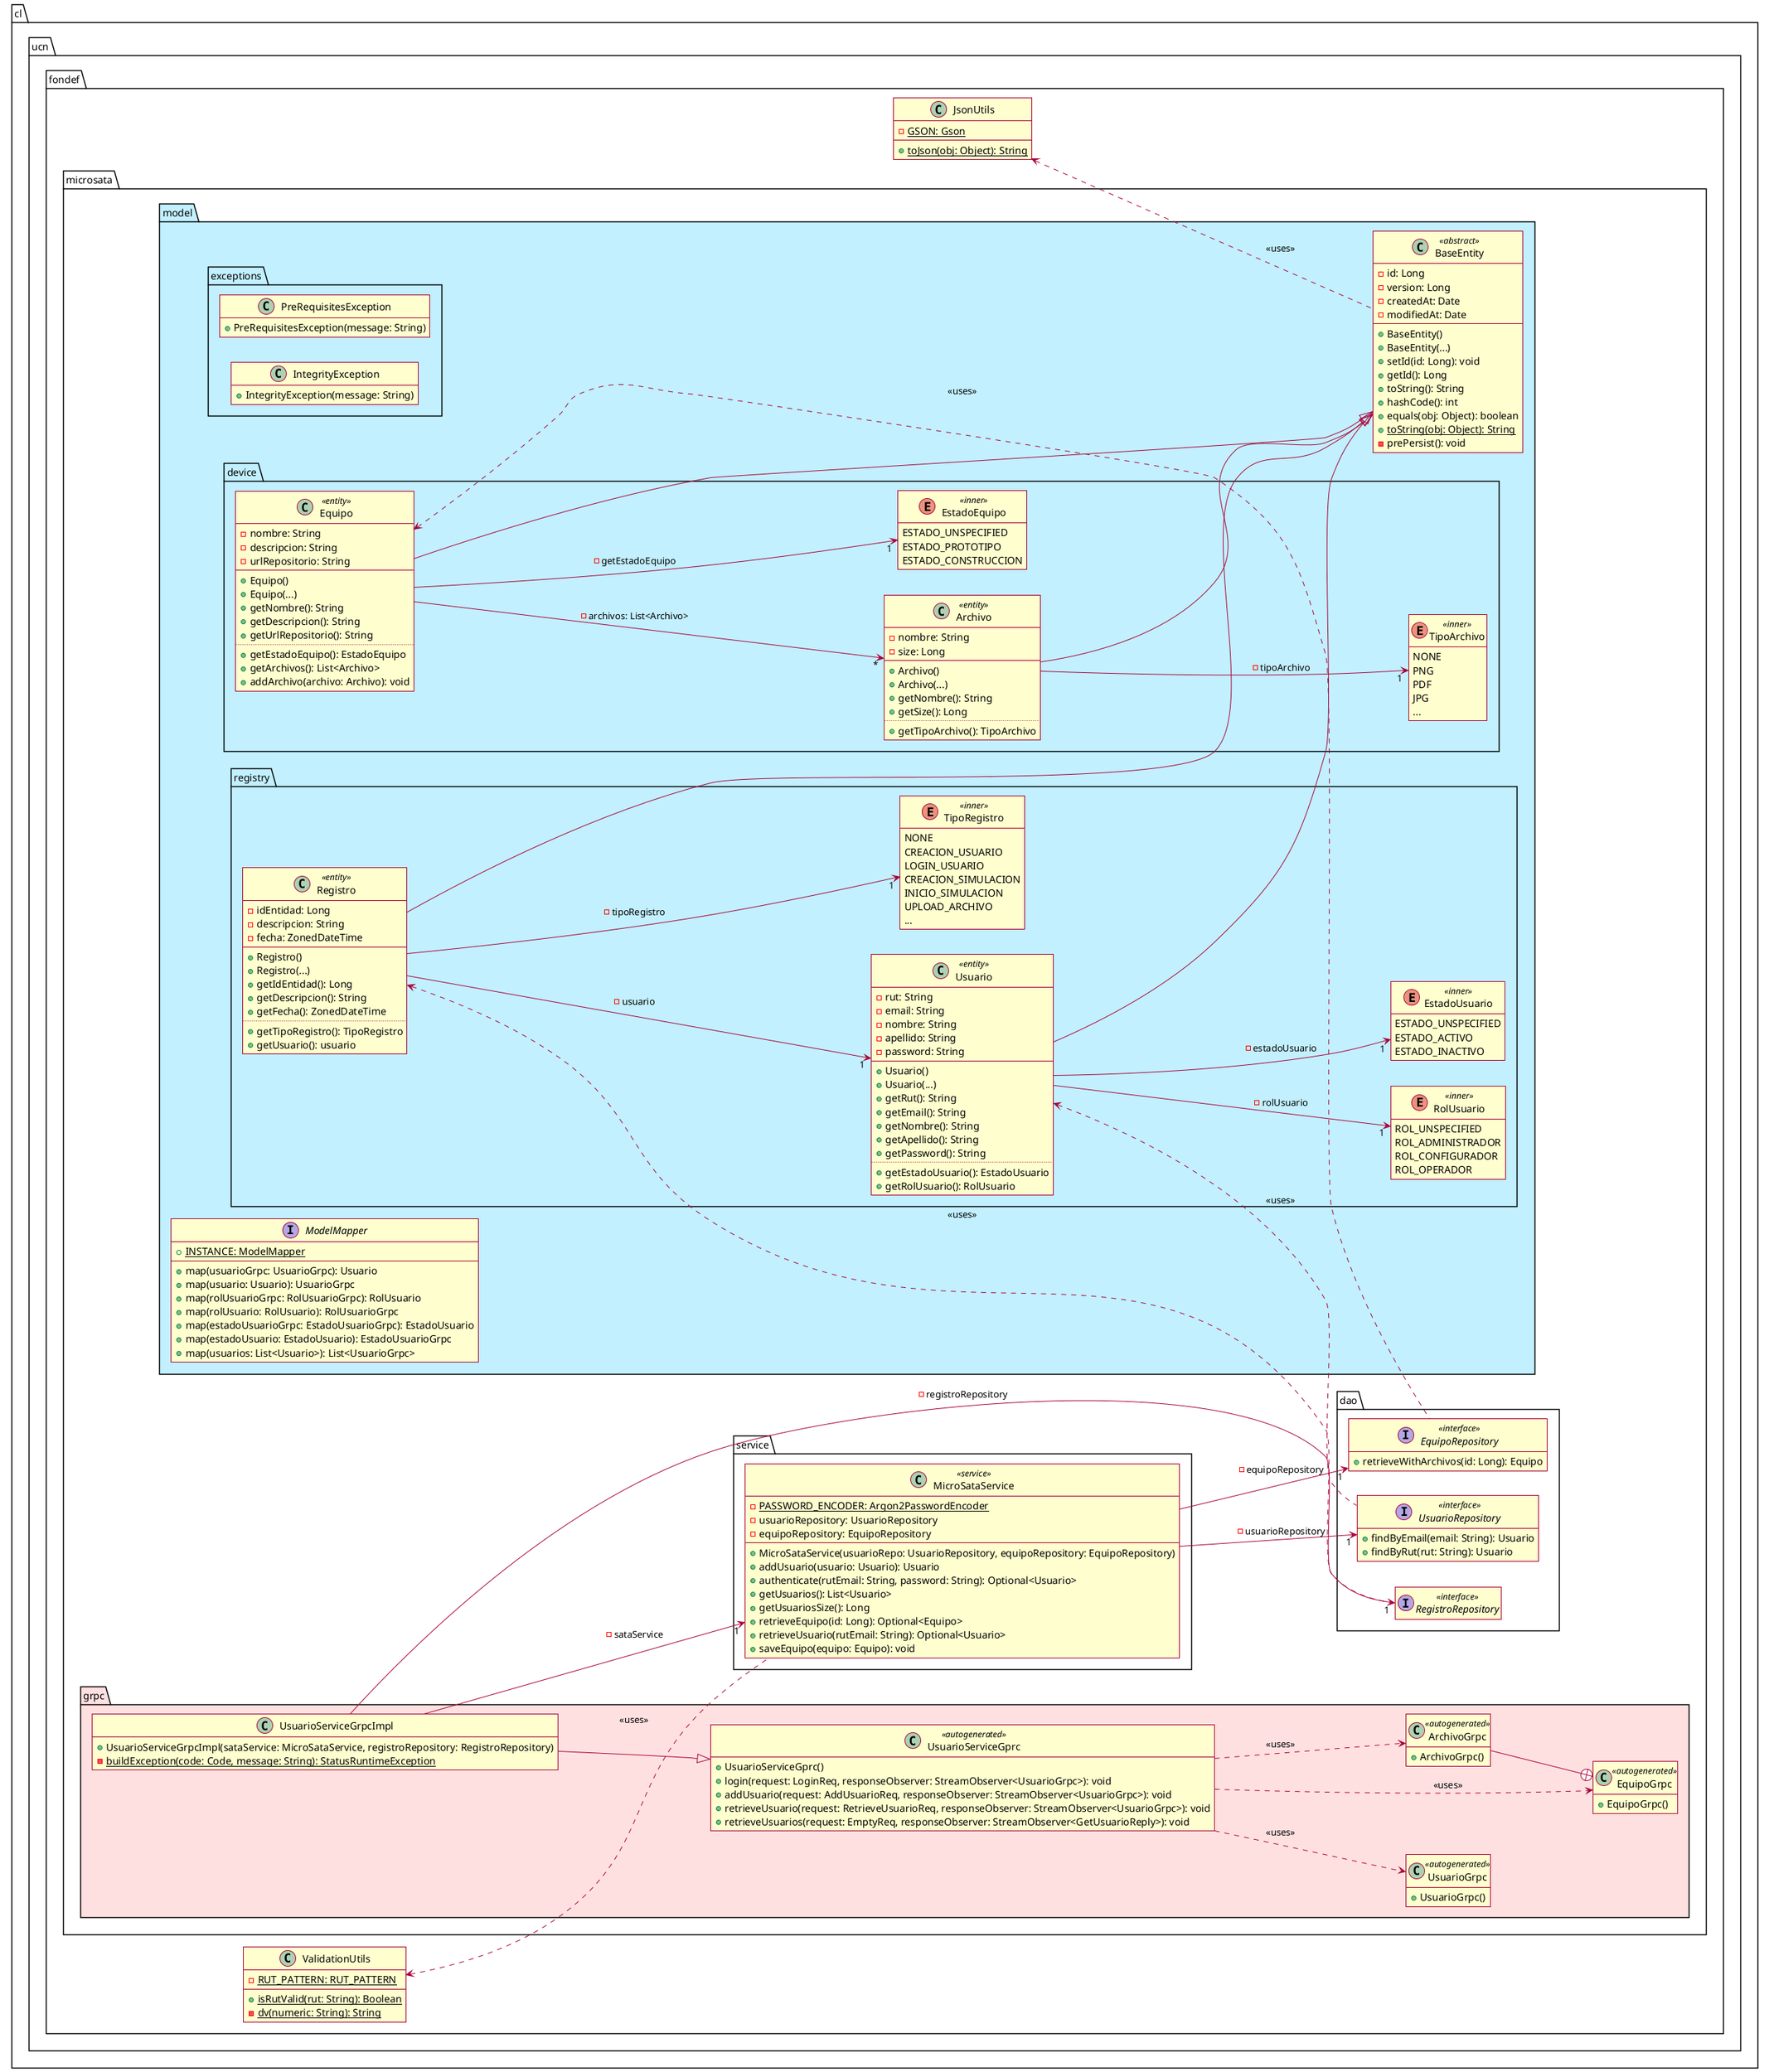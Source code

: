 @startuml
left to right direction
hide empty members
skin rose
skinparam classFontName Ubuntu Condensed
skinparam IconPrivateColor red
skinparam shadowing false

package cl.ucn.fondef {

    package microsata {

        package dao {

            interface UsuarioRepository <<interface>> {
                + findByEmail(email: String): Usuario
                + findByRut(rut: String): Usuario
            }

            interface EquipoRepository <<interface>> {
                + retrieveWithArchivos(id: Long): Equipo
            }

            interface RegistroRepository <<interface>> {
            }
        }

        package model #application {

            class BaseEntity <<abstract>> {
                - id: Long
                - version: Long
                - createdAt: Date
                - modifiedAt: Date
                + BaseEntity()
                + BaseEntity(...)
                + setId(id: Long): void
                + getId(): Long
                + toString(): String
                + hashCode(): int
                + equals(obj: Object): boolean
                + {static} toString(obj: Object): String
                - prePersist(): void
            }

            interface ModelMapper {
                + {static} INSTANCE: ModelMapper
                + map(usuarioGrpc: UsuarioGrpc): Usuario
                + map(usuario: Usuario): UsuarioGrpc
                + map(rolUsuarioGrpc: RolUsuarioGrpc): RolUsuario
                + map(rolUsuario: RolUsuario): RolUsuarioGrpc
                + map(estadoUsuarioGrpc: EstadoUsuarioGrpc): EstadoUsuario
                + map(estadoUsuario: EstadoUsuario): EstadoUsuarioGrpc
                + map(usuarios: List<Usuario>): List<UsuarioGrpc>
            }

            package exceptions {
                class PreRequisitesException {
                    + PreRequisitesException(message: String)
                }

                class IntegrityException {
                    + IntegrityException(message: String)
                }
            }

            package registry {

                enum EstadoUsuario <<inner>> {
                    ESTADO_UNSPECIFIED
                    ESTADO_ACTIVO
                    ESTADO_INACTIVO
                }

                enum RolUsuario <<inner>> {
                    ROL_UNSPECIFIED
                    ROL_ADMINISTRADOR
                    ROL_CONFIGURADOR
                    ROL_OPERADOR
                }

                class Usuario <<entity>> {
                    - rut: String
                    - email: String
                    - nombre: String
                    - apellido: String
                    - password: String
                    --
                    + Usuario()
                    + Usuario(...)
                    + getRut(): String
                    + getEmail(): String
                    + getNombre(): String
                    + getApellido(): String
                    + getPassword(): String
                    ..
                    + getEstadoUsuario(): EstadoUsuario
                    + getRolUsuario(): RolUsuario
                }
                Usuario --|> BaseEntity
                'Usuario +-- Rol
                'Usuario +-- Estado
                Usuario --> "1" RolUsuario: - rolUsuario
                Usuario --> "1" EstadoUsuario: - estadoUsuario
                Usuario <.. UsuarioRepository: <<uses>>

                enum TipoRegistro <<inner>> {
                    NONE
                    CREACION_USUARIO
                    LOGIN_USUARIO
                    CREACION_SIMULACION
                    INICIO_SIMULACION
                    UPLOAD_ARCHIVO
                    ...
                }

                class Registro <<entity>> {
                    - idEntidad: Long
                    - descripcion: String
                    - fecha: ZonedDateTime
                    --
                    + Registro()
                    + Registro(...)
                    + getIdEntidad(): Long
                    + getDescripcion(): String
                    + getFecha(): ZonedDateTime
                    ..
                    + getTipoRegistro(): TipoRegistro
                    + getUsuario(): usuario
                }
                Registro --|> BaseEntity
                Registro --> "1" TipoRegistro: - tipoRegistro
                Registro --> "1" Usuario: - usuario
                Registro <.. RegistroRepository: <<uses>>
            }

            package device {

                enum TipoArchivo <<inner>> {
                    NONE
                    PNG
                    PDF
                    JPG
                    ...
                }

                class Archivo <<entity>> {
                    - nombre: String
                    - size: Long
                    --
                    + Archivo()
                    + Archivo(...)
                    + getNombre(): String
                    + getSize(): Long
                    ..
                    + getTipoArchivo(): TipoArchivo
                }
                Archivo --> "1" TipoArchivo: - tipoArchivo
                Archivo --|> BaseEntity

                enum EstadoEquipo <<inner>> {
                    ESTADO_UNSPECIFIED
                    ESTADO_PROTOTIPO
                    ESTADO_CONSTRUCCION
                }

                class Equipo <<entity>> {
                    - nombre: String
                    - descripcion: String
                    - urlRepositorio: String
                    --
                    + Equipo()
                    + Equipo(...)
                    + getNombre(): String
                    + getDescripcion(): String
                    + getUrlRepositorio(): String
                    ..
                    + getEstadoEquipo(): EstadoEquipo
                    + getArchivos(): List<Archivo>
                    + addArchivo(archivo: Archivo): void
                }
                Equipo --|> BaseEntity
                Equipo --> "*" Archivo: - archivos: List<Archivo>
                Equipo --> "1" EstadoEquipo: - getEstadoEquipo
                Equipo <.. EquipoRepository: <<uses>>
            }
        }

        package service {

            class MicroSataService <<service>> {
                - {static} PASSWORD_ENCODER: Argon2PasswordEncoder
                - usuarioRepository: UsuarioRepository
                - equipoRepository: EquipoRepository
                + MicroSataService(usuarioRepo: UsuarioRepository, equipoRepository: EquipoRepository)
                + addUsuario(usuario: Usuario): Usuario
                + authenticate(rutEmail: String, password: String): Optional<Usuario>
                + getUsuarios(): List<Usuario>
                + getUsuariosSize(): Long
                + retrieveEquipo(id: Long): Optional<Equipo>
                + retrieveUsuario(rutEmail: String): Optional<Usuario>
                + saveEquipo(equipo: Equipo): void

            }
            MicroSataService --> "1" EquipoRepository: - equipoRepository
            MicroSataService --> "1" UsuarioRepository: - usuarioRepository

        }

        package grpc #Implementation {

            class UsuarioGrpc <<autogenerated>> {
                + UsuarioGrpc()
            }

            class EquipoGrpc <<autogenerated>> {
                + EquipoGrpc()
            }

            class ArchivoGrpc <<autogenerated>> {
                + ArchivoGrpc()
            }
            ArchivoGrpc --+ EquipoGrpc

            class UsuarioServiceGprc <<autogenerated>> {
                + UsuarioServiceGprc()
                + login(request: LoginReq, responseObserver: StreamObserver<UsuarioGrpc>): void
                + addUsuario(request: AddUsuarioReq, responseObserver: StreamObserver<UsuarioGrpc>): void
                + retrieveUsuario(request: RetrieveUsuarioReq, responseObserver: StreamObserver<UsuarioGrpc>): void
                + retrieveUsuarios(request: EmptyReq, responseObserver: StreamObserver<GetUsuarioReply>): void
            }
            UsuarioServiceGprc ..> UsuarioGrpc: <<uses>>
            UsuarioServiceGprc ..> ArchivoGrpc: <<uses>>
            UsuarioServiceGprc ..> EquipoGrpc: <<uses>>

            class UsuarioServiceGrpcImpl {
                + UsuarioServiceGrpcImpl(sataService: MicroSataService, registroRepository: RegistroRepository)
                - {static} buildException(code: Code, message: String): StatusRuntimeException
            }
            UsuarioServiceGrpcImpl --> "1" MicroSataService: - sataService
            UsuarioServiceGrpcImpl --> "1" RegistroRepository: - registroRepository
            UsuarioServiceGrpcImpl --|> UsuarioServiceGprc

        }

    }

    class JsonUtils {
        - {static} GSON: Gson
        + {static} toJson(obj: Object): String
    }
    JsonUtils <.. BaseEntity: <<uses>>

    class ValidationUtils {
        - {static} RUT_PATTERN: RUT_PATTERN
        + {static} isRutValid(rut: String): Boolean
        - {static} dv(numeric: String): String
    }
    ValidationUtils <.. MicroSataService: <<uses>>

}

@enduml
